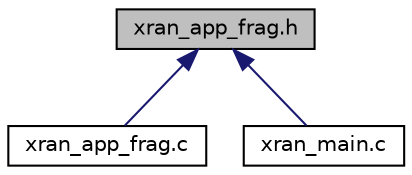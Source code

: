 digraph "xran_app_frag.h"
{
 // LATEX_PDF_SIZE
  edge [fontname="Helvetica",fontsize="10",labelfontname="Helvetica",labelfontsize="10"];
  node [fontname="Helvetica",fontsize="10",shape=record];
  Node1 [label="xran_app_frag.h",height=0.2,width=0.4,color="black", fillcolor="grey75", style="filled", fontcolor="black",tooltip="Header file for functions to perform application level fragmentation."];
  Node1 -> Node2 [dir="back",color="midnightblue",fontsize="10",style="solid",fontname="Helvetica"];
  Node2 [label="xran_app_frag.c",height=0.2,width=0.4,color="black", fillcolor="white", style="filled",URL="$xran__app__frag_8c.html",tooltip="xRAN application frgamentation for U-plane packets"];
  Node1 -> Node3 [dir="back",color="midnightblue",fontsize="10",style="solid",fontname="Helvetica"];
  Node3 [label="xran_main.c",height=0.2,width=0.4,color="black", fillcolor="white", style="filled",URL="$xran__main_8c.html",tooltip="XRAN main functionality module."];
}
